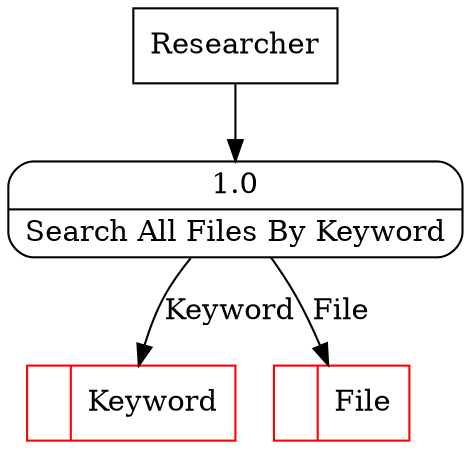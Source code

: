 digraph dfd2{ 
node[shape=record]
200 [label="<f0>  |<f1> Keyword " color=red];
201 [label="<f0>  |<f1> File " color=red];
202 [label="Researcher" shape=box];
203 [label="{<f0> 1.0|<f1> Search All Files By Keyword }" shape=Mrecord];
202 -> 203
203 -> 201 [label="File"]
203 -> 200 [label="Keyword"]
}